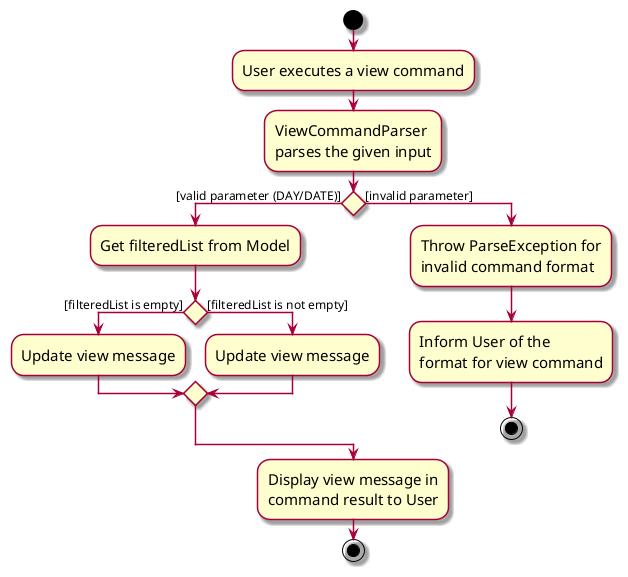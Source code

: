 @startuml
skin rose
skinparam ActivityFontSize 15
skinparam ArrowFontSize 12
start
:User executes a view command;
:ViewCommandParser
parses the given input;

'Since the beta syntax does not support placing the condition outside the
'diamond we place it as the true branch instead.

if () then ([valid parameter (DAY/DATE)])
    :Get filteredList from Model;
    if () then ([filteredList is empty])
        :Update view message;
    else ([filteredList is not empty])
        :Update view message;
    endif
else ([invalid parameter])
    :Throw ParseException for
    invalid command format;
    :Inform User of the
    format for view command;
    stop
endif

:Display view message in
command result to User;

stop
@enduml
